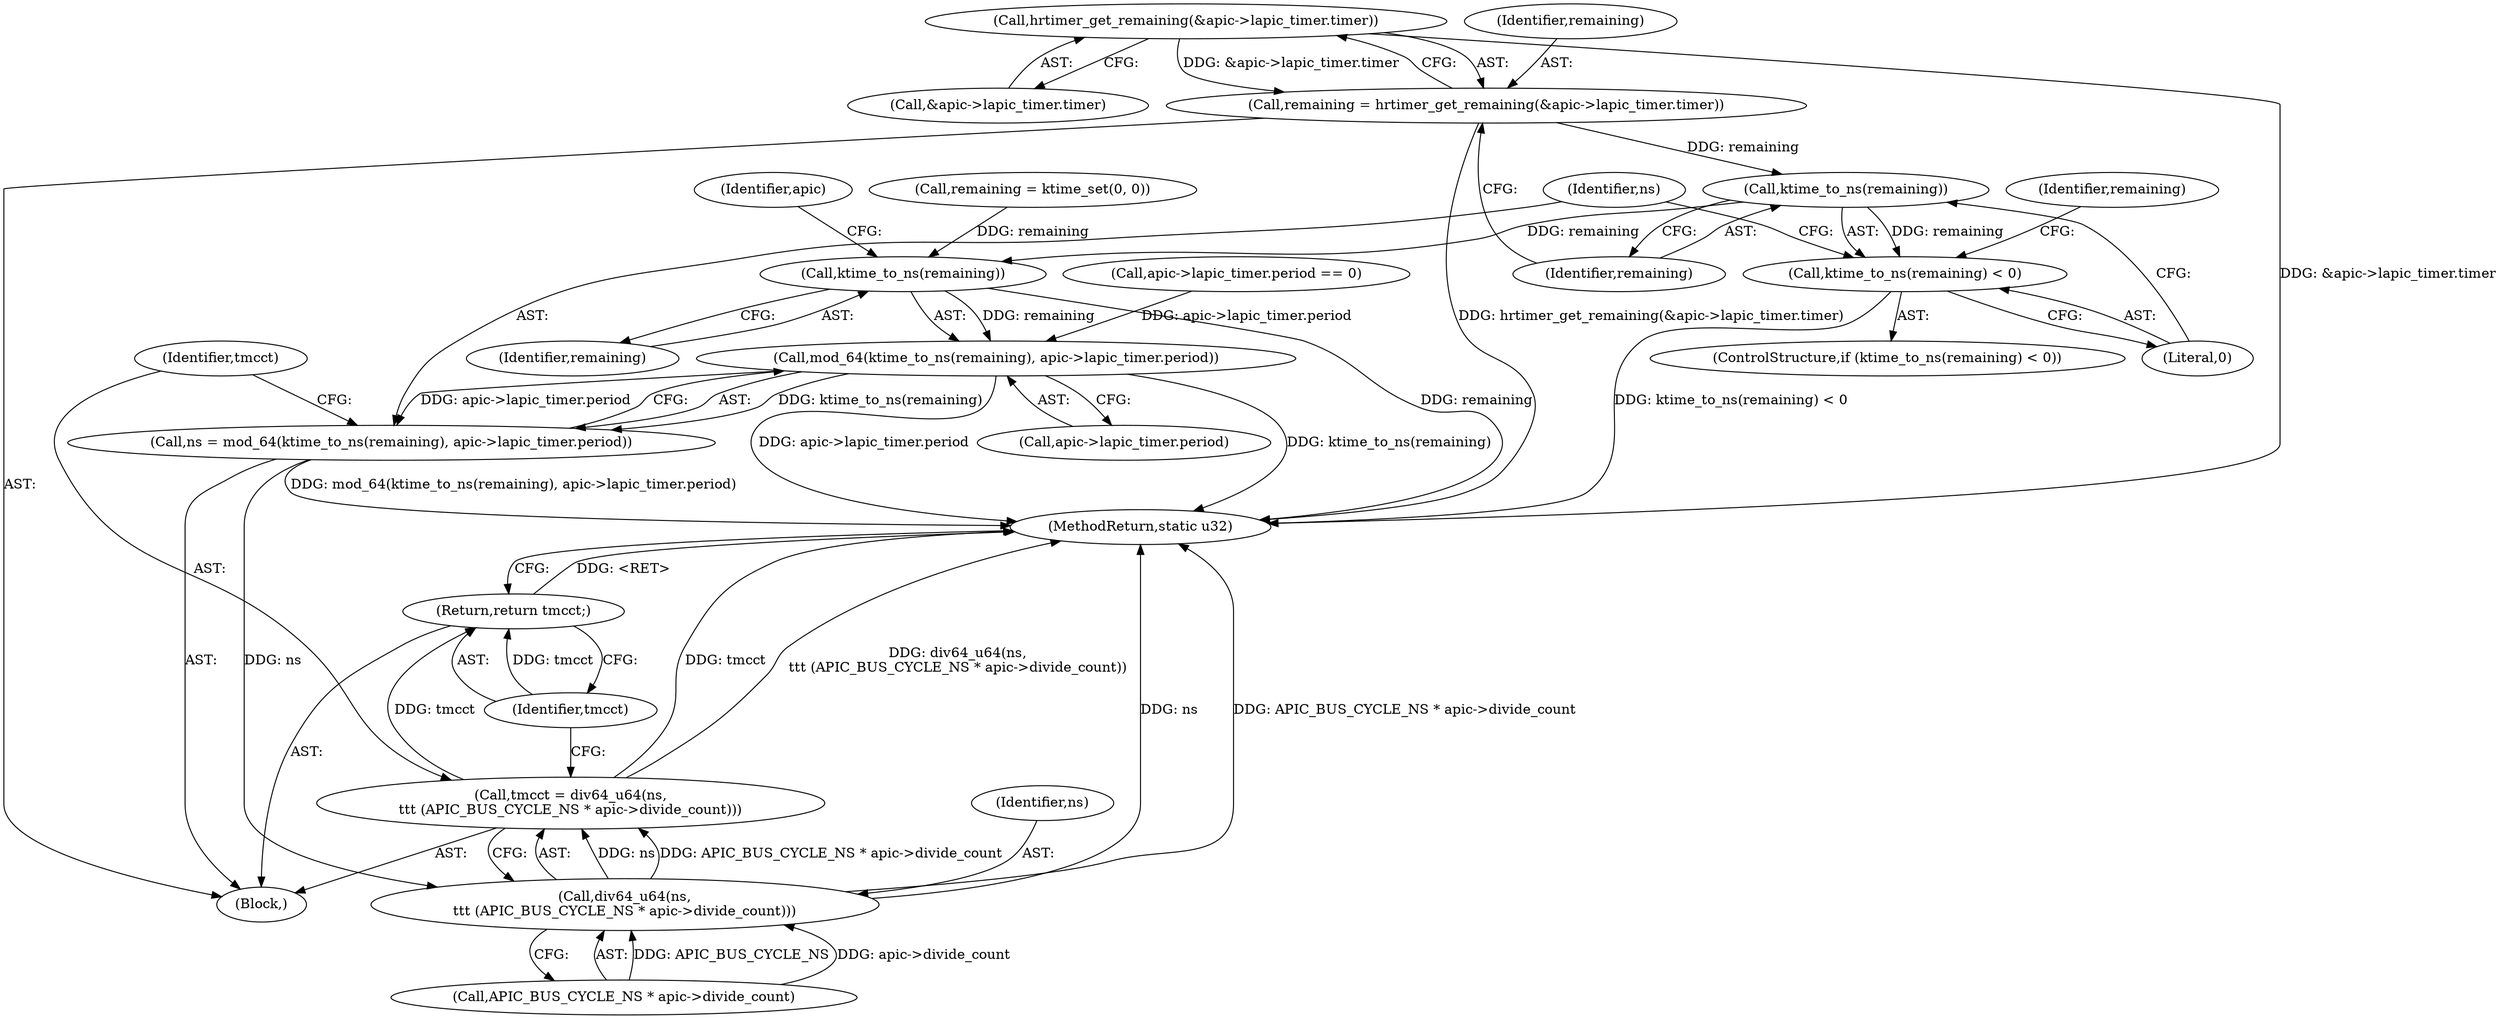 digraph "0_linux_b963a22e6d1a266a67e9eecc88134713fd54775c@API" {
"1000129" [label="(Call,hrtimer_get_remaining(&apic->lapic_timer.timer))"];
"1000127" [label="(Call,remaining = hrtimer_get_remaining(&apic->lapic_timer.timer))"];
"1000138" [label="(Call,ktime_to_ns(remaining))"];
"1000137" [label="(Call,ktime_to_ns(remaining) < 0)"];
"1000149" [label="(Call,ktime_to_ns(remaining))"];
"1000148" [label="(Call,mod_64(ktime_to_ns(remaining), apic->lapic_timer.period))"];
"1000146" [label="(Call,ns = mod_64(ktime_to_ns(remaining), apic->lapic_timer.period))"];
"1000158" [label="(Call,div64_u64(ns,\n\t\t\t (APIC_BUS_CYCLE_NS * apic->divide_count)))"];
"1000156" [label="(Call,tmcct = div64_u64(ns,\n\t\t\t (APIC_BUS_CYCLE_NS * apic->divide_count)))"];
"1000165" [label="(Return,return tmcct;)"];
"1000128" [label="(Identifier,remaining)"];
"1000142" [label="(Identifier,remaining)"];
"1000148" [label="(Call,mod_64(ktime_to_ns(remaining), apic->lapic_timer.period))"];
"1000138" [label="(Call,ktime_to_ns(remaining))"];
"1000149" [label="(Call,ktime_to_ns(remaining))"];
"1000139" [label="(Identifier,remaining)"];
"1000166" [label="(Identifier,tmcct)"];
"1000159" [label="(Identifier,ns)"];
"1000140" [label="(Literal,0)"];
"1000151" [label="(Call,apic->lapic_timer.period)"];
"1000153" [label="(Identifier,apic)"];
"1000150" [label="(Identifier,remaining)"];
"1000160" [label="(Call,APIC_BUS_CYCLE_NS * apic->divide_count)"];
"1000137" [label="(Call,ktime_to_ns(remaining) < 0)"];
"1000127" [label="(Call,remaining = hrtimer_get_remaining(&apic->lapic_timer.timer))"];
"1000118" [label="(Call,apic->lapic_timer.period == 0)"];
"1000165" [label="(Return,return tmcct;)"];
"1000146" [label="(Call,ns = mod_64(ktime_to_ns(remaining), apic->lapic_timer.period))"];
"1000141" [label="(Call,remaining = ktime_set(0, 0))"];
"1000156" [label="(Call,tmcct = div64_u64(ns,\n\t\t\t (APIC_BUS_CYCLE_NS * apic->divide_count)))"];
"1000158" [label="(Call,div64_u64(ns,\n\t\t\t (APIC_BUS_CYCLE_NS * apic->divide_count)))"];
"1000103" [label="(Block,)"];
"1000130" [label="(Call,&apic->lapic_timer.timer)"];
"1000136" [label="(ControlStructure,if (ktime_to_ns(remaining) < 0))"];
"1000129" [label="(Call,hrtimer_get_remaining(&apic->lapic_timer.timer))"];
"1000167" [label="(MethodReturn,static u32)"];
"1000147" [label="(Identifier,ns)"];
"1000157" [label="(Identifier,tmcct)"];
"1000129" -> "1000127"  [label="AST: "];
"1000129" -> "1000130"  [label="CFG: "];
"1000130" -> "1000129"  [label="AST: "];
"1000127" -> "1000129"  [label="CFG: "];
"1000129" -> "1000167"  [label="DDG: &apic->lapic_timer.timer"];
"1000129" -> "1000127"  [label="DDG: &apic->lapic_timer.timer"];
"1000127" -> "1000103"  [label="AST: "];
"1000128" -> "1000127"  [label="AST: "];
"1000139" -> "1000127"  [label="CFG: "];
"1000127" -> "1000167"  [label="DDG: hrtimer_get_remaining(&apic->lapic_timer.timer)"];
"1000127" -> "1000138"  [label="DDG: remaining"];
"1000138" -> "1000137"  [label="AST: "];
"1000138" -> "1000139"  [label="CFG: "];
"1000139" -> "1000138"  [label="AST: "];
"1000140" -> "1000138"  [label="CFG: "];
"1000138" -> "1000137"  [label="DDG: remaining"];
"1000138" -> "1000149"  [label="DDG: remaining"];
"1000137" -> "1000136"  [label="AST: "];
"1000137" -> "1000140"  [label="CFG: "];
"1000140" -> "1000137"  [label="AST: "];
"1000142" -> "1000137"  [label="CFG: "];
"1000147" -> "1000137"  [label="CFG: "];
"1000137" -> "1000167"  [label="DDG: ktime_to_ns(remaining) < 0"];
"1000149" -> "1000148"  [label="AST: "];
"1000149" -> "1000150"  [label="CFG: "];
"1000150" -> "1000149"  [label="AST: "];
"1000153" -> "1000149"  [label="CFG: "];
"1000149" -> "1000167"  [label="DDG: remaining"];
"1000149" -> "1000148"  [label="DDG: remaining"];
"1000141" -> "1000149"  [label="DDG: remaining"];
"1000148" -> "1000146"  [label="AST: "];
"1000148" -> "1000151"  [label="CFG: "];
"1000151" -> "1000148"  [label="AST: "];
"1000146" -> "1000148"  [label="CFG: "];
"1000148" -> "1000167"  [label="DDG: apic->lapic_timer.period"];
"1000148" -> "1000167"  [label="DDG: ktime_to_ns(remaining)"];
"1000148" -> "1000146"  [label="DDG: ktime_to_ns(remaining)"];
"1000148" -> "1000146"  [label="DDG: apic->lapic_timer.period"];
"1000118" -> "1000148"  [label="DDG: apic->lapic_timer.period"];
"1000146" -> "1000103"  [label="AST: "];
"1000147" -> "1000146"  [label="AST: "];
"1000157" -> "1000146"  [label="CFG: "];
"1000146" -> "1000167"  [label="DDG: mod_64(ktime_to_ns(remaining), apic->lapic_timer.period)"];
"1000146" -> "1000158"  [label="DDG: ns"];
"1000158" -> "1000156"  [label="AST: "];
"1000158" -> "1000160"  [label="CFG: "];
"1000159" -> "1000158"  [label="AST: "];
"1000160" -> "1000158"  [label="AST: "];
"1000156" -> "1000158"  [label="CFG: "];
"1000158" -> "1000167"  [label="DDG: ns"];
"1000158" -> "1000167"  [label="DDG: APIC_BUS_CYCLE_NS * apic->divide_count"];
"1000158" -> "1000156"  [label="DDG: ns"];
"1000158" -> "1000156"  [label="DDG: APIC_BUS_CYCLE_NS * apic->divide_count"];
"1000160" -> "1000158"  [label="DDG: APIC_BUS_CYCLE_NS"];
"1000160" -> "1000158"  [label="DDG: apic->divide_count"];
"1000156" -> "1000103"  [label="AST: "];
"1000157" -> "1000156"  [label="AST: "];
"1000166" -> "1000156"  [label="CFG: "];
"1000156" -> "1000167"  [label="DDG: tmcct"];
"1000156" -> "1000167"  [label="DDG: div64_u64(ns,\n\t\t\t (APIC_BUS_CYCLE_NS * apic->divide_count))"];
"1000156" -> "1000165"  [label="DDG: tmcct"];
"1000165" -> "1000103"  [label="AST: "];
"1000165" -> "1000166"  [label="CFG: "];
"1000166" -> "1000165"  [label="AST: "];
"1000167" -> "1000165"  [label="CFG: "];
"1000165" -> "1000167"  [label="DDG: <RET>"];
"1000166" -> "1000165"  [label="DDG: tmcct"];
}
